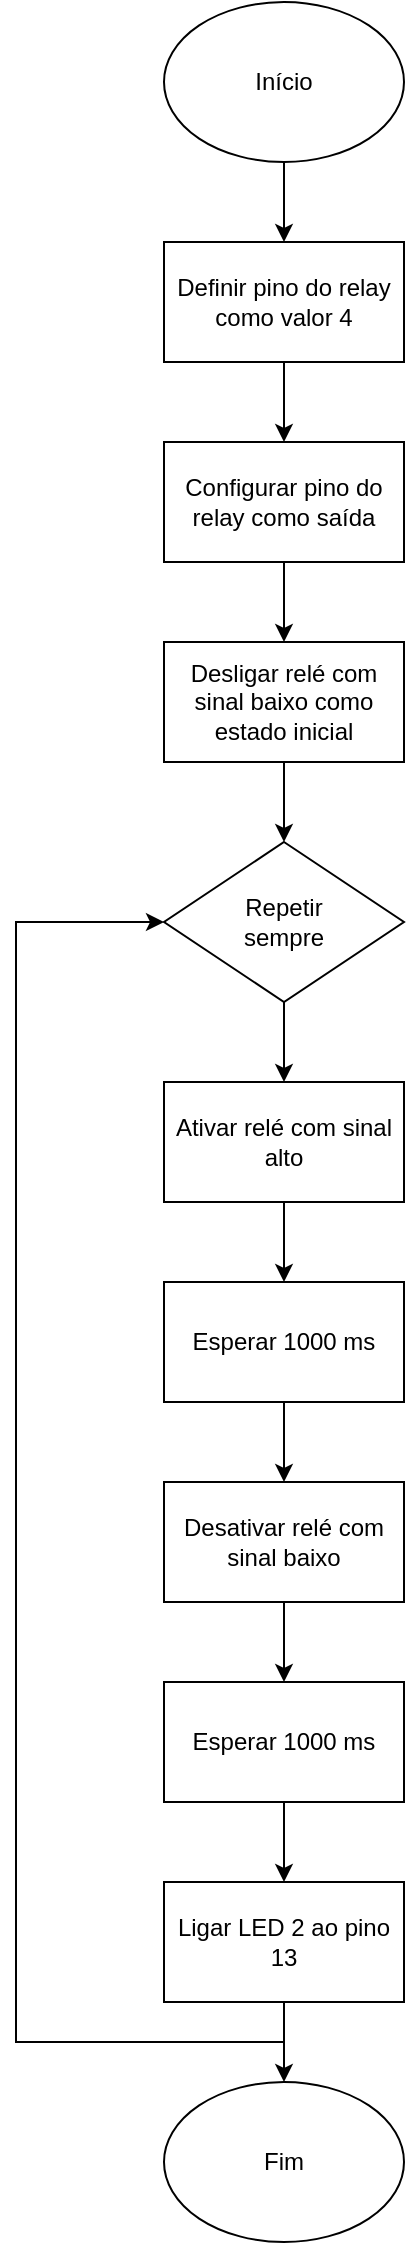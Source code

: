<mxfile version="28.2.5">
  <diagram name="Página-1" id="lgsfylnA9JrC5za6dz95">
    <mxGraphModel dx="597" dy="820" grid="1" gridSize="10" guides="1" tooltips="1" connect="1" arrows="1" fold="1" page="1" pageScale="1" pageWidth="827" pageHeight="1169" math="0" shadow="0">
      <root>
        <mxCell id="0" />
        <mxCell id="1" parent="0" />
        <mxCell id="7GB0SN49nU3vowdlAvA3-3" style="edgeStyle=orthogonalEdgeStyle;rounded=0;orthogonalLoop=1;jettySize=auto;html=1;entryX=0.5;entryY=0;entryDx=0;entryDy=0;" parent="1" source="7GB0SN49nU3vowdlAvA3-1" target="7GB0SN49nU3vowdlAvA3-2" edge="1">
          <mxGeometry relative="1" as="geometry" />
        </mxCell>
        <mxCell id="7GB0SN49nU3vowdlAvA3-1" value="Início" style="ellipse;whiteSpace=wrap;html=1;" parent="1" vertex="1">
          <mxGeometry x="354" y="40" width="120" height="80" as="geometry" />
        </mxCell>
        <mxCell id="7GB0SN49nU3vowdlAvA3-6" style="edgeStyle=orthogonalEdgeStyle;rounded=0;orthogonalLoop=1;jettySize=auto;html=1;entryX=0.5;entryY=0;entryDx=0;entryDy=0;" parent="1" source="7GB0SN49nU3vowdlAvA3-2" target="7GB0SN49nU3vowdlAvA3-4" edge="1">
          <mxGeometry relative="1" as="geometry" />
        </mxCell>
        <mxCell id="7GB0SN49nU3vowdlAvA3-2" value="&lt;div&gt;Definir pino do relay como valor 4&lt;/div&gt;" style="rounded=0;whiteSpace=wrap;html=1;" parent="1" vertex="1">
          <mxGeometry x="354" y="160" width="120" height="60" as="geometry" />
        </mxCell>
        <mxCell id="7GB0SN49nU3vowdlAvA3-7" style="edgeStyle=orthogonalEdgeStyle;rounded=0;orthogonalLoop=1;jettySize=auto;html=1;entryX=0.5;entryY=0;entryDx=0;entryDy=0;" parent="1" source="7GB0SN49nU3vowdlAvA3-4" target="7GB0SN49nU3vowdlAvA3-5" edge="1">
          <mxGeometry relative="1" as="geometry" />
        </mxCell>
        <mxCell id="7GB0SN49nU3vowdlAvA3-4" value="&lt;div&gt;Configurar pino do relay como saída&lt;/div&gt;" style="rounded=0;whiteSpace=wrap;html=1;" parent="1" vertex="1">
          <mxGeometry x="354" y="260" width="120" height="60" as="geometry" />
        </mxCell>
        <mxCell id="7a_tcJB_ISBaQT_1QwqY-2" style="edgeStyle=orthogonalEdgeStyle;rounded=0;orthogonalLoop=1;jettySize=auto;html=1;entryX=0.5;entryY=0;entryDx=0;entryDy=0;" parent="1" source="7GB0SN49nU3vowdlAvA3-5" target="7a_tcJB_ISBaQT_1QwqY-5" edge="1">
          <mxGeometry relative="1" as="geometry">
            <mxPoint x="414" y="460" as="targetPoint" />
          </mxGeometry>
        </mxCell>
        <mxCell id="7GB0SN49nU3vowdlAvA3-5" value="Desligar relé com sinal baixo como estado inicial" style="rounded=0;whiteSpace=wrap;html=1;" parent="1" vertex="1">
          <mxGeometry x="354" y="360" width="120" height="60" as="geometry" />
        </mxCell>
        <mxCell id="7a_tcJB_ISBaQT_1QwqY-13" style="edgeStyle=orthogonalEdgeStyle;rounded=0;orthogonalLoop=1;jettySize=auto;html=1;entryX=0.5;entryY=0;entryDx=0;entryDy=0;" parent="1" source="7a_tcJB_ISBaQT_1QwqY-5" target="7a_tcJB_ISBaQT_1QwqY-7" edge="1">
          <mxGeometry relative="1" as="geometry" />
        </mxCell>
        <mxCell id="7a_tcJB_ISBaQT_1QwqY-5" value="Repetir&lt;div&gt;sempre&lt;/div&gt;" style="rhombus;whiteSpace=wrap;html=1;" parent="1" vertex="1">
          <mxGeometry x="354" y="460" width="120" height="80" as="geometry" />
        </mxCell>
        <mxCell id="7a_tcJB_ISBaQT_1QwqY-14" style="edgeStyle=orthogonalEdgeStyle;rounded=0;orthogonalLoop=1;jettySize=auto;html=1;entryX=0.5;entryY=0;entryDx=0;entryDy=0;" parent="1" source="7a_tcJB_ISBaQT_1QwqY-7" target="7a_tcJB_ISBaQT_1QwqY-8" edge="1">
          <mxGeometry relative="1" as="geometry" />
        </mxCell>
        <mxCell id="7a_tcJB_ISBaQT_1QwqY-7" value="&lt;div&gt;Ativar relé com sinal alto&lt;/div&gt;" style="rounded=0;whiteSpace=wrap;html=1;" parent="1" vertex="1">
          <mxGeometry x="354" y="580" width="120" height="60" as="geometry" />
        </mxCell>
        <mxCell id="7a_tcJB_ISBaQT_1QwqY-16" style="edgeStyle=orthogonalEdgeStyle;rounded=0;orthogonalLoop=1;jettySize=auto;html=1;entryX=0.5;entryY=0;entryDx=0;entryDy=0;" parent="1" source="7a_tcJB_ISBaQT_1QwqY-8" target="7a_tcJB_ISBaQT_1QwqY-9" edge="1">
          <mxGeometry relative="1" as="geometry" />
        </mxCell>
        <mxCell id="7a_tcJB_ISBaQT_1QwqY-8" value="Esperar 1000 ms" style="rounded=0;whiteSpace=wrap;html=1;" parent="1" vertex="1">
          <mxGeometry x="354" y="680" width="120" height="60" as="geometry" />
        </mxCell>
        <mxCell id="7a_tcJB_ISBaQT_1QwqY-17" style="edgeStyle=orthogonalEdgeStyle;rounded=0;orthogonalLoop=1;jettySize=auto;html=1;entryX=0.5;entryY=0;entryDx=0;entryDy=0;" parent="1" source="7a_tcJB_ISBaQT_1QwqY-9" target="7a_tcJB_ISBaQT_1QwqY-10" edge="1">
          <mxGeometry relative="1" as="geometry" />
        </mxCell>
        <mxCell id="7a_tcJB_ISBaQT_1QwqY-9" value="&lt;div&gt;Desativar relé com sinal baixo&lt;/div&gt;" style="rounded=0;whiteSpace=wrap;html=1;" parent="1" vertex="1">
          <mxGeometry x="354" y="780" width="120" height="60" as="geometry" />
        </mxCell>
        <mxCell id="7a_tcJB_ISBaQT_1QwqY-18" style="edgeStyle=orthogonalEdgeStyle;rounded=0;orthogonalLoop=1;jettySize=auto;html=1;entryX=0.5;entryY=0;entryDx=0;entryDy=0;" parent="1" source="7a_tcJB_ISBaQT_1QwqY-10" target="7a_tcJB_ISBaQT_1QwqY-11" edge="1">
          <mxGeometry relative="1" as="geometry" />
        </mxCell>
        <mxCell id="7a_tcJB_ISBaQT_1QwqY-10" value="Esperar 1000 ms" style="rounded=0;whiteSpace=wrap;html=1;" parent="1" vertex="1">
          <mxGeometry x="354" y="880" width="120" height="60" as="geometry" />
        </mxCell>
        <mxCell id="A07QwVpuKo2IgG9RuRcr-1" style="edgeStyle=orthogonalEdgeStyle;rounded=0;orthogonalLoop=1;jettySize=auto;html=1;entryX=0.5;entryY=0;entryDx=0;entryDy=0;" edge="1" parent="1" source="7a_tcJB_ISBaQT_1QwqY-11" target="7a_tcJB_ISBaQT_1QwqY-21">
          <mxGeometry relative="1" as="geometry" />
        </mxCell>
        <mxCell id="7a_tcJB_ISBaQT_1QwqY-11" value="Ligar LED 2 ao pino 13" style="rounded=0;whiteSpace=wrap;html=1;" parent="1" vertex="1">
          <mxGeometry x="354" y="980" width="120" height="60" as="geometry" />
        </mxCell>
        <mxCell id="IGNxV1C5YzDP-3c1ylNG-12" style="edgeStyle=orthogonalEdgeStyle;rounded=0;orthogonalLoop=1;jettySize=auto;html=1;entryX=0;entryY=0.5;entryDx=0;entryDy=0;" parent="1" target="7a_tcJB_ISBaQT_1QwqY-5" edge="1">
          <mxGeometry relative="1" as="geometry">
            <mxPoint x="414" y="1060" as="sourcePoint" />
            <Array as="points">
              <mxPoint x="280" y="1060" />
              <mxPoint x="280" y="500" />
            </Array>
          </mxGeometry>
        </mxCell>
        <mxCell id="7a_tcJB_ISBaQT_1QwqY-21" value="Fim" style="ellipse;whiteSpace=wrap;html=1;" parent="1" vertex="1">
          <mxGeometry x="354" y="1080" width="120" height="80" as="geometry" />
        </mxCell>
      </root>
    </mxGraphModel>
  </diagram>
</mxfile>
